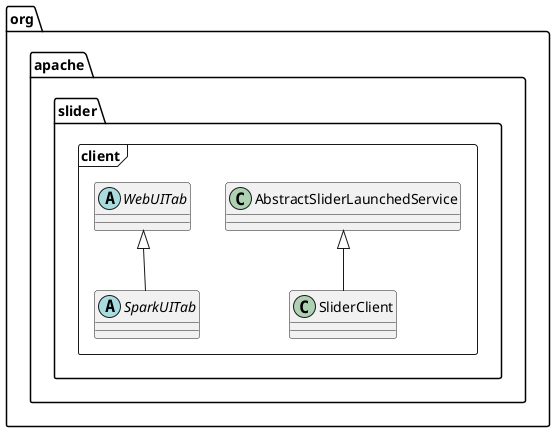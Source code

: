 @startuml
package org.apache.slider.client <<Frame>>{
     class SliderClient extends AbstractSliderLaunchedService
     abstract class WebUITab
     abstract class SparkUITab extends WebUITab


}
@enduml